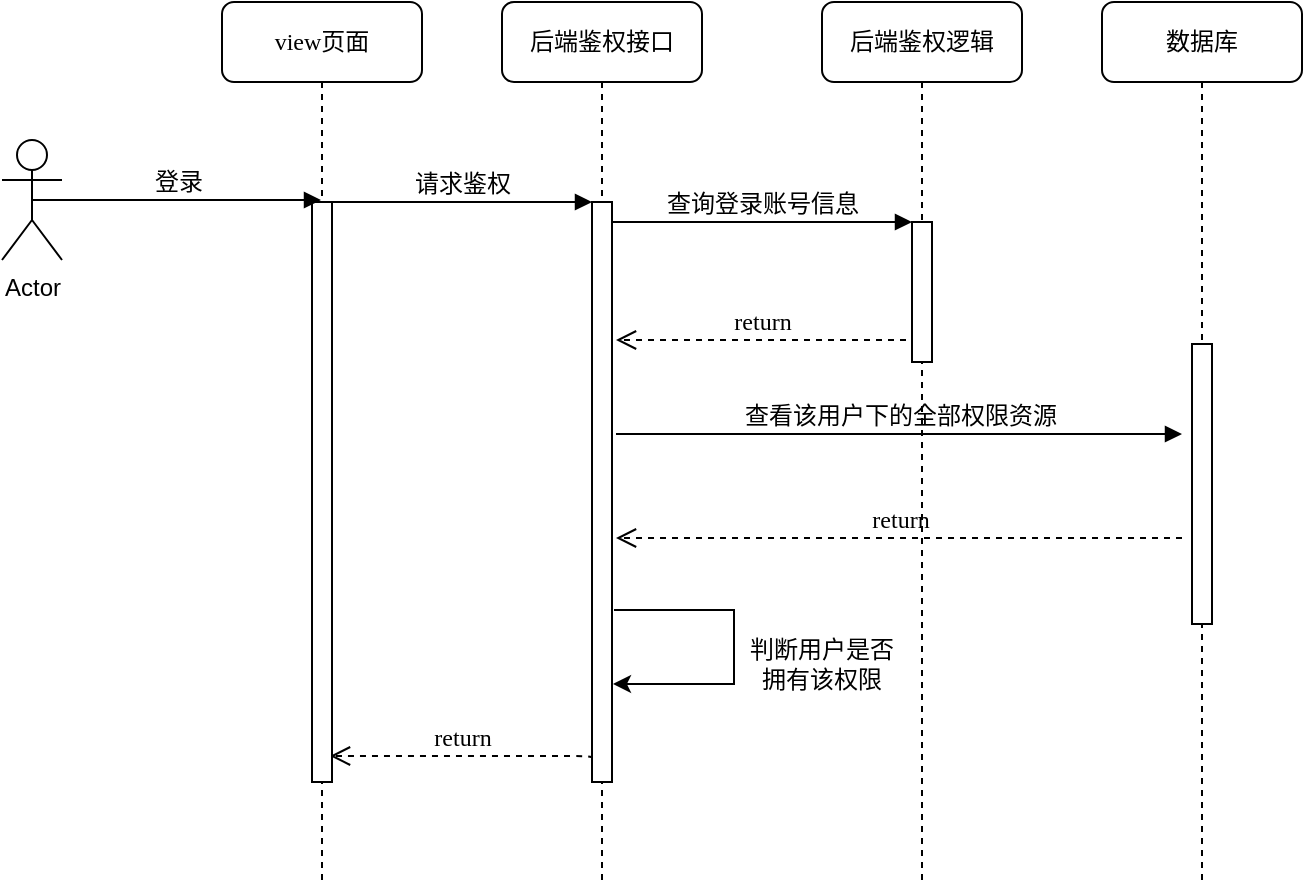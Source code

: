 <mxfile version="20.1.4" type="github">
  <diagram name="Page-1" id="13e1069c-82ec-6db2-03f1-153e76fe0fe0">
    <mxGraphModel dx="1550" dy="867" grid="1" gridSize="10" guides="1" tooltips="1" connect="1" arrows="1" fold="1" page="1" pageScale="1" pageWidth="1100" pageHeight="850" background="none" math="0" shadow="0">
      <root>
        <mxCell id="0" />
        <mxCell id="1" parent="0" />
        <mxCell id="7baba1c4bc27f4b0-2" value="后端鉴权接口" style="shape=umlLifeline;perimeter=lifelinePerimeter;whiteSpace=wrap;html=1;container=1;collapsible=0;recursiveResize=0;outlineConnect=0;rounded=1;shadow=0;comic=0;labelBackgroundColor=none;strokeWidth=1;fontFamily=Verdana;fontSize=12;align=center;" parent="1" vertex="1">
          <mxGeometry x="480" y="199" width="100" height="440" as="geometry" />
        </mxCell>
        <mxCell id="7baba1c4bc27f4b0-10" value="" style="html=1;points=[];perimeter=orthogonalPerimeter;rounded=0;shadow=0;comic=0;labelBackgroundColor=none;strokeWidth=1;fontFamily=Verdana;fontSize=12;align=center;" parent="7baba1c4bc27f4b0-2" vertex="1">
          <mxGeometry x="45" y="100" width="10" height="290" as="geometry" />
        </mxCell>
        <mxCell id="E6gvoVcmSdp_HASlhExJ-11" value="return" style="html=1;verticalAlign=bottom;endArrow=open;dashed=1;endSize=8;labelBackgroundColor=none;fontFamily=Verdana;fontSize=12;edgeStyle=elbowEdgeStyle;elbow=vertical;exitX=0.1;exitY=0.972;exitDx=0;exitDy=0;exitPerimeter=0;" edge="1" parent="7baba1c4bc27f4b0-2">
          <mxGeometry relative="1" as="geometry">
            <mxPoint x="-86" y="377" as="targetPoint" />
            <Array as="points">
              <mxPoint x="-11" y="377" />
              <mxPoint x="19" y="377" />
            </Array>
            <mxPoint x="45" y="378.72" as="sourcePoint" />
          </mxGeometry>
        </mxCell>
        <mxCell id="7baba1c4bc27f4b0-3" value="后端鉴权逻辑" style="shape=umlLifeline;perimeter=lifelinePerimeter;whiteSpace=wrap;html=1;container=1;collapsible=0;recursiveResize=0;outlineConnect=0;rounded=1;shadow=0;comic=0;labelBackgroundColor=none;strokeWidth=1;fontFamily=Verdana;fontSize=12;align=center;" parent="1" vertex="1">
          <mxGeometry x="640" y="199" width="100" height="440" as="geometry" />
        </mxCell>
        <mxCell id="7baba1c4bc27f4b0-13" value="" style="html=1;points=[];perimeter=orthogonalPerimeter;rounded=0;shadow=0;comic=0;labelBackgroundColor=none;strokeWidth=1;fontFamily=Verdana;fontSize=12;align=center;" parent="7baba1c4bc27f4b0-3" vertex="1">
          <mxGeometry x="45" y="110" width="10" height="70" as="geometry" />
        </mxCell>
        <mxCell id="7baba1c4bc27f4b0-4" value="数据库" style="shape=umlLifeline;perimeter=lifelinePerimeter;whiteSpace=wrap;html=1;container=1;collapsible=0;recursiveResize=0;outlineConnect=0;rounded=1;shadow=0;comic=0;labelBackgroundColor=none;strokeWidth=1;fontFamily=Verdana;fontSize=12;align=center;" parent="1" vertex="1">
          <mxGeometry x="780" y="199" width="100" height="440" as="geometry" />
        </mxCell>
        <mxCell id="7baba1c4bc27f4b0-8" value="view页面" style="shape=umlLifeline;perimeter=lifelinePerimeter;whiteSpace=wrap;html=1;container=1;collapsible=0;recursiveResize=0;outlineConnect=0;rounded=1;shadow=0;comic=0;labelBackgroundColor=none;strokeWidth=1;fontFamily=Verdana;fontSize=12;align=center;" parent="1" vertex="1">
          <mxGeometry x="340" y="199" width="100" height="440" as="geometry" />
        </mxCell>
        <mxCell id="7baba1c4bc27f4b0-9" value="" style="html=1;points=[];perimeter=orthogonalPerimeter;rounded=0;shadow=0;comic=0;labelBackgroundColor=none;strokeWidth=1;fontFamily=Verdana;fontSize=12;align=center;" parent="7baba1c4bc27f4b0-8" vertex="1">
          <mxGeometry x="45" y="100" width="10" height="290" as="geometry" />
        </mxCell>
        <mxCell id="7baba1c4bc27f4b0-16" value="" style="html=1;points=[];perimeter=orthogonalPerimeter;rounded=0;shadow=0;comic=0;labelBackgroundColor=none;strokeWidth=1;fontFamily=Verdana;fontSize=12;align=center;" parent="1" vertex="1">
          <mxGeometry x="825" y="370" width="10" height="140" as="geometry" />
        </mxCell>
        <mxCell id="7baba1c4bc27f4b0-30" value="return" style="html=1;verticalAlign=bottom;endArrow=open;dashed=1;endSize=8;labelBackgroundColor=none;fontFamily=Verdana;fontSize=12;edgeStyle=elbowEdgeStyle;elbow=vertical;" parent="1" edge="1">
          <mxGeometry relative="1" as="geometry">
            <mxPoint x="537" y="467" as="targetPoint" />
            <Array as="points">
              <mxPoint x="637" y="467" />
              <mxPoint x="807" y="697" />
            </Array>
            <mxPoint x="820" y="467" as="sourcePoint" />
          </mxGeometry>
        </mxCell>
        <mxCell id="7baba1c4bc27f4b0-11" value="请求鉴权" style="html=1;verticalAlign=bottom;endArrow=block;entryX=0;entryY=0;labelBackgroundColor=none;fontFamily=Verdana;fontSize=12;edgeStyle=elbowEdgeStyle;elbow=vertical;" parent="1" source="7baba1c4bc27f4b0-9" target="7baba1c4bc27f4b0-10" edge="1">
          <mxGeometry relative="1" as="geometry">
            <mxPoint x="460" y="309" as="sourcePoint" />
          </mxGeometry>
        </mxCell>
        <mxCell id="7baba1c4bc27f4b0-14" value="查询登录账号信息" style="html=1;verticalAlign=bottom;endArrow=block;entryX=0;entryY=0;labelBackgroundColor=none;fontFamily=Verdana;fontSize=12;edgeStyle=elbowEdgeStyle;elbow=vertical;" parent="1" source="7baba1c4bc27f4b0-10" target="7baba1c4bc27f4b0-13" edge="1">
          <mxGeometry relative="1" as="geometry">
            <mxPoint x="610" y="319" as="sourcePoint" />
          </mxGeometry>
        </mxCell>
        <mxCell id="E6gvoVcmSdp_HASlhExJ-1" value="return" style="html=1;verticalAlign=bottom;endArrow=open;dashed=1;endSize=8;labelBackgroundColor=none;fontFamily=Verdana;fontSize=12;edgeStyle=elbowEdgeStyle;elbow=vertical;" edge="1" parent="1">
          <mxGeometry relative="1" as="geometry">
            <mxPoint x="537" y="368" as="targetPoint" />
            <Array as="points">
              <mxPoint x="612" y="368" />
              <mxPoint x="642" y="368" />
            </Array>
            <mxPoint x="682" y="368" as="sourcePoint" />
          </mxGeometry>
        </mxCell>
        <mxCell id="E6gvoVcmSdp_HASlhExJ-2" value="查看该用户下的全部权限资源" style="html=1;verticalAlign=bottom;endArrow=block;labelBackgroundColor=none;fontFamily=Verdana;fontSize=12;edgeStyle=elbowEdgeStyle;elbow=vertical;" edge="1" parent="1">
          <mxGeometry relative="1" as="geometry">
            <mxPoint x="537" y="415" as="sourcePoint" />
            <mxPoint x="820" y="415" as="targetPoint" />
          </mxGeometry>
        </mxCell>
        <mxCell id="E6gvoVcmSdp_HASlhExJ-5" value="Actor" style="shape=umlActor;verticalLabelPosition=bottom;verticalAlign=top;html=1;" vertex="1" parent="1">
          <mxGeometry x="230" y="268" width="30" height="60" as="geometry" />
        </mxCell>
        <mxCell id="E6gvoVcmSdp_HASlhExJ-9" value="登录" style="html=1;verticalAlign=bottom;endArrow=block;labelBackgroundColor=none;fontFamily=Verdana;fontSize=12;edgeStyle=elbowEdgeStyle;elbow=vertical;exitX=0.5;exitY=0.5;exitDx=0;exitDy=0;exitPerimeter=0;" edge="1" parent="1" source="E6gvoVcmSdp_HASlhExJ-5" target="7baba1c4bc27f4b0-8">
          <mxGeometry relative="1" as="geometry">
            <mxPoint x="250" y="300" as="sourcePoint" />
            <mxPoint x="270" y="490" as="targetPoint" />
          </mxGeometry>
        </mxCell>
        <mxCell id="E6gvoVcmSdp_HASlhExJ-13" value="" style="edgeStyle=elbowEdgeStyle;elbow=horizontal;endArrow=classic;html=1;rounded=0;" edge="1" parent="1">
          <mxGeometry width="50" height="50" relative="1" as="geometry">
            <mxPoint x="536" y="503" as="sourcePoint" />
            <mxPoint x="535.5" y="540" as="targetPoint" />
            <Array as="points">
              <mxPoint x="596" y="540" />
              <mxPoint x="626" y="550" />
              <mxPoint x="636" y="530" />
            </Array>
          </mxGeometry>
        </mxCell>
        <mxCell id="E6gvoVcmSdp_HASlhExJ-18" value="判断用户是否拥有该权限" style="rounded=0;whiteSpace=wrap;html=1;strokeColor=#FFFFFF;" vertex="1" parent="1">
          <mxGeometry x="600" y="500" width="80" height="60" as="geometry" />
        </mxCell>
      </root>
    </mxGraphModel>
  </diagram>
</mxfile>
